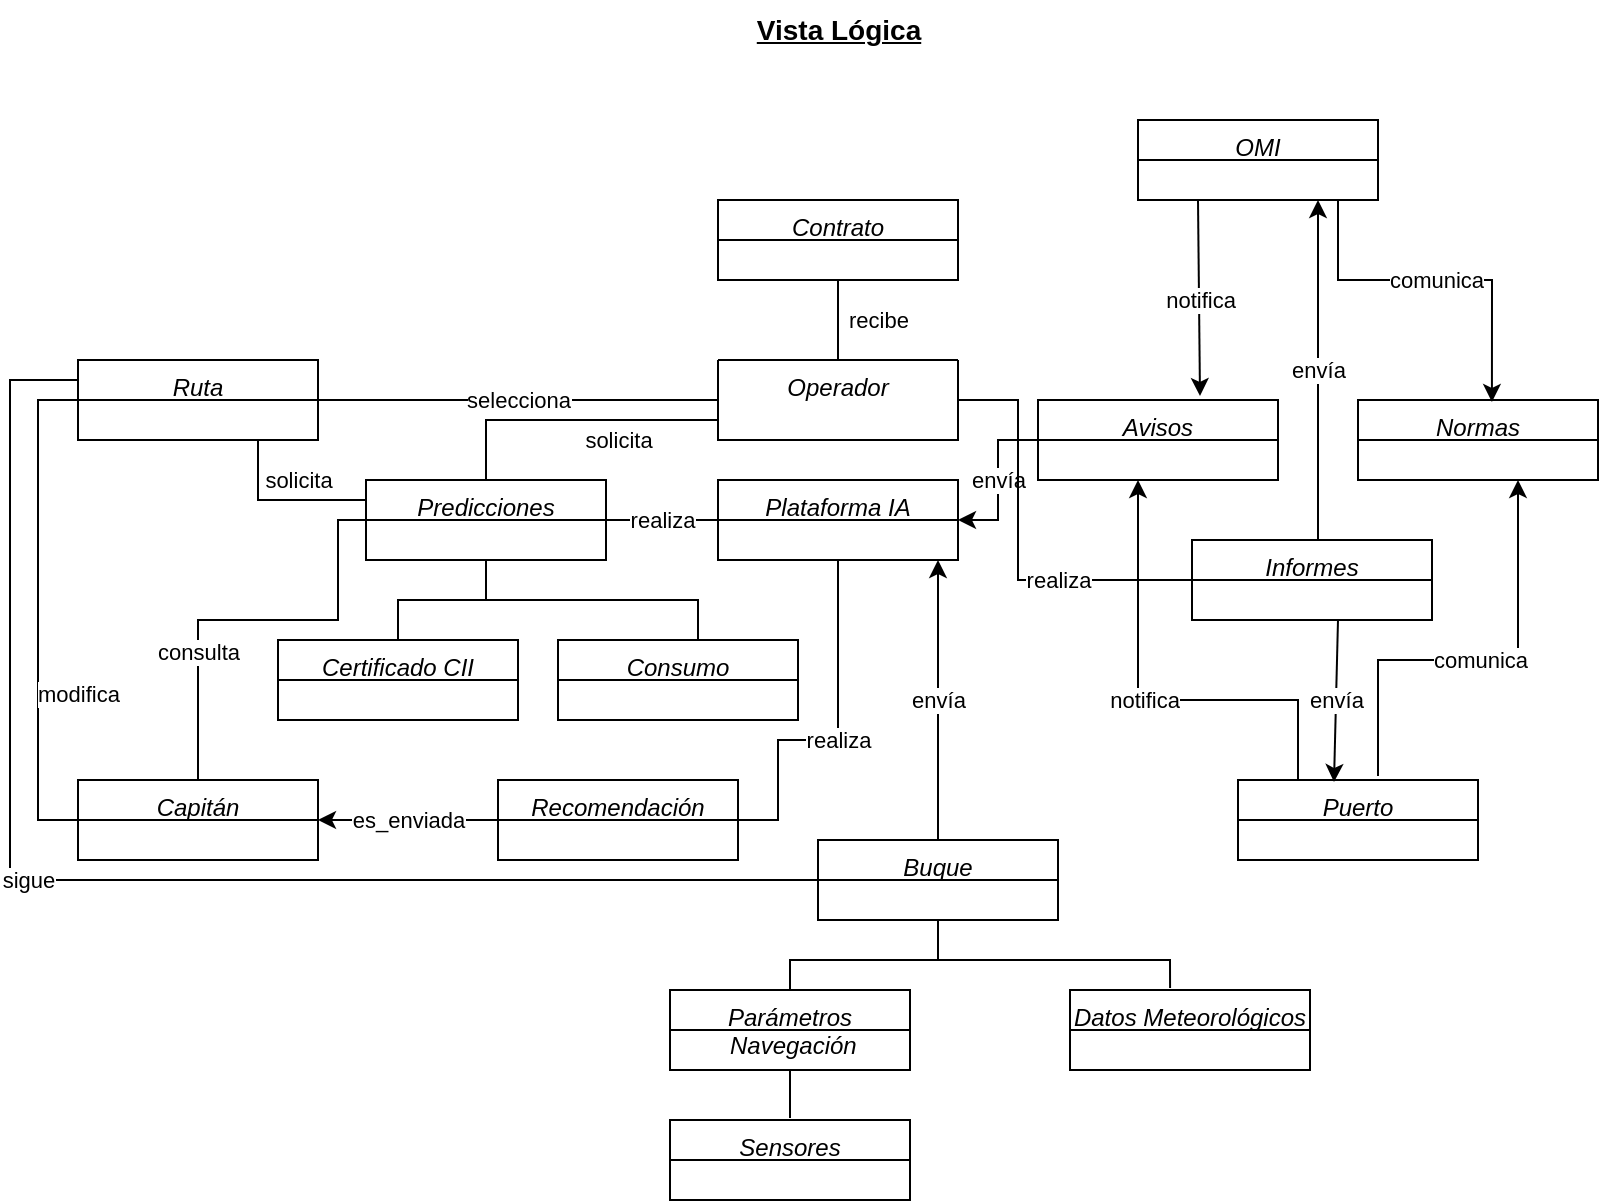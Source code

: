 <mxfile version="24.0.7" type="github">
  <diagram id="C5RBs43oDa-KdzZeNtuy" name="Page-1">
    <mxGraphModel dx="815" dy="374" grid="1" gridSize="10" guides="1" tooltips="1" connect="1" arrows="1" fold="1" page="1" pageScale="1" pageWidth="827" pageHeight="1169" math="0" shadow="0">
      <root>
        <mxCell id="WIyWlLk6GJQsqaUBKTNV-0" />
        <mxCell id="WIyWlLk6GJQsqaUBKTNV-1" parent="WIyWlLk6GJQsqaUBKTNV-0" />
        <mxCell id="k1JTzWz1iNWPsdnIn42j-59" value="&lt;font style=&quot;font-size: 14px;&quot;&gt;Vista Lógica&lt;/font&gt;" style="text;html=1;align=center;verticalAlign=middle;resizable=0;points=[];autosize=1;strokeColor=none;fillColor=none;fontStyle=5" vertex="1" parent="WIyWlLk6GJQsqaUBKTNV-1">
          <mxGeometry x="374" y="90" width="100" height="30" as="geometry" />
        </mxCell>
        <mxCell id="k1JTzWz1iNWPsdnIn42j-0" value="Contrato" style="swimlane;fontStyle=2;align=center;verticalAlign=top;childLayout=stackLayout;horizontal=1;startSize=20;horizontalStack=0;resizeParent=1;resizeLast=0;collapsible=1;marginBottom=0;rounded=0;shadow=0;strokeWidth=1;" vertex="1" parent="WIyWlLk6GJQsqaUBKTNV-1">
          <mxGeometry x="364" y="190" width="120" height="40" as="geometry">
            <mxRectangle x="230" y="140" width="160" height="26" as="alternateBounds" />
          </mxGeometry>
        </mxCell>
        <mxCell id="k1JTzWz1iNWPsdnIn42j-6" value="OMI" style="swimlane;fontStyle=2;align=center;verticalAlign=top;childLayout=stackLayout;horizontal=1;startSize=20;horizontalStack=0;resizeParent=1;resizeLast=0;collapsible=1;marginBottom=0;rounded=0;shadow=0;strokeWidth=1;" vertex="1" parent="WIyWlLk6GJQsqaUBKTNV-1">
          <mxGeometry x="574" y="150" width="120" height="40" as="geometry">
            <mxRectangle x="230" y="140" width="160" height="26" as="alternateBounds" />
          </mxGeometry>
        </mxCell>
        <mxCell id="zkfFHV4jXpPFQw0GAbJ--0" value="Capitán" style="swimlane;fontStyle=2;align=center;verticalAlign=top;childLayout=stackLayout;horizontal=1;startSize=20;horizontalStack=0;resizeParent=1;resizeLast=0;collapsible=1;marginBottom=0;rounded=0;shadow=0;strokeWidth=1;" parent="WIyWlLk6GJQsqaUBKTNV-1" vertex="1">
          <mxGeometry x="44" y="480" width="120" height="40" as="geometry">
            <mxRectangle x="230" y="140" width="160" height="26" as="alternateBounds" />
          </mxGeometry>
        </mxCell>
        <mxCell id="k1JTzWz1iNWPsdnIn42j-1" value="Buque" style="swimlane;fontStyle=2;align=center;verticalAlign=top;childLayout=stackLayout;horizontal=1;startSize=20;horizontalStack=0;resizeParent=1;resizeLast=0;collapsible=1;marginBottom=0;rounded=0;shadow=0;strokeWidth=1;" vertex="1" parent="WIyWlLk6GJQsqaUBKTNV-1">
          <mxGeometry x="414" y="510" width="120" height="40" as="geometry">
            <mxRectangle x="230" y="140" width="160" height="26" as="alternateBounds" />
          </mxGeometry>
        </mxCell>
        <mxCell id="k1JTzWz1iNWPsdnIn42j-2" value="Parámetros&#xa; Navegación" style="swimlane;fontStyle=2;align=center;verticalAlign=top;childLayout=stackLayout;horizontal=1;startSize=20;horizontalStack=0;resizeParent=1;resizeLast=0;collapsible=1;marginBottom=0;rounded=0;shadow=0;strokeWidth=1;" vertex="1" parent="WIyWlLk6GJQsqaUBKTNV-1">
          <mxGeometry x="340" y="585" width="120" height="40" as="geometry">
            <mxRectangle x="230" y="140" width="160" height="26" as="alternateBounds" />
          </mxGeometry>
        </mxCell>
        <mxCell id="k1JTzWz1iNWPsdnIn42j-3" value="Certificado CII" style="swimlane;fontStyle=2;align=center;verticalAlign=top;childLayout=stackLayout;horizontal=1;startSize=20;horizontalStack=0;resizeParent=1;resizeLast=0;collapsible=1;marginBottom=0;rounded=0;shadow=0;strokeWidth=1;" vertex="1" parent="WIyWlLk6GJQsqaUBKTNV-1">
          <mxGeometry x="144" y="410" width="120" height="40" as="geometry">
            <mxRectangle x="230" y="140" width="160" height="26" as="alternateBounds" />
          </mxGeometry>
        </mxCell>
        <mxCell id="k1JTzWz1iNWPsdnIn42j-4" value="Ruta" style="swimlane;fontStyle=2;align=center;verticalAlign=top;childLayout=stackLayout;horizontal=1;startSize=20;horizontalStack=0;resizeParent=1;resizeLast=0;collapsible=1;marginBottom=0;rounded=0;shadow=0;strokeWidth=1;" vertex="1" parent="WIyWlLk6GJQsqaUBKTNV-1">
          <mxGeometry x="44" y="270" width="120" height="40" as="geometry">
            <mxRectangle x="230" y="140" width="160" height="26" as="alternateBounds" />
          </mxGeometry>
        </mxCell>
        <mxCell id="k1JTzWz1iNWPsdnIn42j-5" value="Consumo" style="swimlane;fontStyle=2;align=center;verticalAlign=top;childLayout=stackLayout;horizontal=1;startSize=20;horizontalStack=0;resizeParent=1;resizeLast=0;collapsible=1;marginBottom=0;rounded=0;shadow=0;strokeWidth=1;" vertex="1" parent="WIyWlLk6GJQsqaUBKTNV-1">
          <mxGeometry x="284" y="410" width="120" height="40" as="geometry">
            <mxRectangle x="230" y="140" width="160" height="26" as="alternateBounds" />
          </mxGeometry>
        </mxCell>
        <mxCell id="k1JTzWz1iNWPsdnIn42j-7" value="Puerto" style="swimlane;fontStyle=2;align=center;verticalAlign=top;childLayout=stackLayout;horizontal=1;startSize=20;horizontalStack=0;resizeParent=1;resizeLast=0;collapsible=1;marginBottom=0;rounded=0;shadow=0;strokeWidth=1;" vertex="1" parent="WIyWlLk6GJQsqaUBKTNV-1">
          <mxGeometry x="624" y="480" width="120" height="40" as="geometry">
            <mxRectangle x="230" y="140" width="160" height="26" as="alternateBounds" />
          </mxGeometry>
        </mxCell>
        <mxCell id="k1JTzWz1iNWPsdnIn42j-8" value="Plataforma IA" style="swimlane;fontStyle=2;align=center;verticalAlign=top;childLayout=stackLayout;horizontal=1;startSize=20;horizontalStack=0;resizeParent=1;resizeLast=0;collapsible=1;marginBottom=0;rounded=0;shadow=0;strokeWidth=1;" vertex="1" parent="WIyWlLk6GJQsqaUBKTNV-1">
          <mxGeometry x="364" y="330" width="120" height="40" as="geometry">
            <mxRectangle x="230" y="140" width="160" height="26" as="alternateBounds" />
          </mxGeometry>
        </mxCell>
        <mxCell id="k1JTzWz1iNWPsdnIn42j-9" value="Normas" style="swimlane;fontStyle=2;align=center;verticalAlign=top;childLayout=stackLayout;horizontal=1;startSize=20;horizontalStack=0;resizeParent=1;resizeLast=0;collapsible=1;marginBottom=0;rounded=0;shadow=0;strokeWidth=1;" vertex="1" parent="WIyWlLk6GJQsqaUBKTNV-1">
          <mxGeometry x="684" y="290" width="120" height="40" as="geometry">
            <mxRectangle x="230" y="140" width="160" height="26" as="alternateBounds" />
          </mxGeometry>
        </mxCell>
        <mxCell id="k1JTzWz1iNWPsdnIn42j-10" value="Avisos" style="swimlane;fontStyle=2;align=center;verticalAlign=top;childLayout=stackLayout;horizontal=1;startSize=20;horizontalStack=0;resizeParent=1;resizeLast=0;collapsible=1;marginBottom=0;rounded=0;shadow=0;strokeWidth=1;" vertex="1" parent="WIyWlLk6GJQsqaUBKTNV-1">
          <mxGeometry x="524" y="290" width="120" height="40" as="geometry">
            <mxRectangle x="230" y="140" width="160" height="26" as="alternateBounds" />
          </mxGeometry>
        </mxCell>
        <mxCell id="k1JTzWz1iNWPsdnIn42j-12" value="Informes" style="swimlane;fontStyle=2;align=center;verticalAlign=top;childLayout=stackLayout;horizontal=1;startSize=20;horizontalStack=0;resizeParent=1;resizeLast=0;collapsible=1;marginBottom=0;rounded=0;shadow=0;strokeWidth=1;" vertex="1" parent="WIyWlLk6GJQsqaUBKTNV-1">
          <mxGeometry x="601" y="360" width="120" height="40" as="geometry">
            <mxRectangle x="230" y="140" width="160" height="26" as="alternateBounds" />
          </mxGeometry>
        </mxCell>
        <mxCell id="k1JTzWz1iNWPsdnIn42j-13" value="Operador" style="swimlane;fontStyle=2;align=center;verticalAlign=top;childLayout=stackLayout;horizontal=1;startSize=0;horizontalStack=0;resizeParent=1;resizeLast=0;collapsible=1;marginBottom=0;rounded=0;shadow=0;strokeWidth=1;" vertex="1" parent="WIyWlLk6GJQsqaUBKTNV-1">
          <mxGeometry x="364" y="270" width="120" height="40" as="geometry">
            <mxRectangle x="230" y="140" width="160" height="26" as="alternateBounds" />
          </mxGeometry>
        </mxCell>
        <mxCell id="k1JTzWz1iNWPsdnIn42j-18" value="recibe" style="endArrow=none;html=1;rounded=0;exitX=0.5;exitY=0;exitDx=0;exitDy=0;entryX=0.5;entryY=1;entryDx=0;entryDy=0;" edge="1" parent="WIyWlLk6GJQsqaUBKTNV-1" source="k1JTzWz1iNWPsdnIn42j-13" target="k1JTzWz1iNWPsdnIn42j-0">
          <mxGeometry y="-20" width="50" height="50" relative="1" as="geometry">
            <mxPoint x="404" y="400" as="sourcePoint" />
            <mxPoint x="404" y="240" as="targetPoint" />
            <Array as="points" />
            <mxPoint as="offset" />
          </mxGeometry>
        </mxCell>
        <mxCell id="k1JTzWz1iNWPsdnIn42j-19" value="selecciona" style="endArrow=none;html=1;rounded=0;exitX=0;exitY=0.5;exitDx=0;exitDy=0;entryX=1;entryY=0.5;entryDx=0;entryDy=0;" edge="1" parent="WIyWlLk6GJQsqaUBKTNV-1" source="k1JTzWz1iNWPsdnIn42j-13" target="k1JTzWz1iNWPsdnIn42j-4">
          <mxGeometry width="50" height="50" relative="1" as="geometry">
            <mxPoint x="404" y="280" as="sourcePoint" />
            <mxPoint x="404" y="240" as="targetPoint" />
            <Array as="points" />
          </mxGeometry>
        </mxCell>
        <mxCell id="k1JTzWz1iNWPsdnIn42j-20" value="" style="endArrow=none;html=1;rounded=0;entryX=0;entryY=0.25;entryDx=0;entryDy=0;" edge="1" parent="WIyWlLk6GJQsqaUBKTNV-1" source="k1JTzWz1iNWPsdnIn42j-1" target="k1JTzWz1iNWPsdnIn42j-4">
          <mxGeometry width="50" height="50" relative="1" as="geometry">
            <mxPoint x="404" y="400" as="sourcePoint" />
            <mxPoint x="454" y="350" as="targetPoint" />
            <Array as="points">
              <mxPoint x="10" y="530" />
              <mxPoint x="10" y="280" />
            </Array>
          </mxGeometry>
        </mxCell>
        <mxCell id="k1JTzWz1iNWPsdnIn42j-21" value="sigue" style="edgeLabel;html=1;align=center;verticalAlign=middle;resizable=0;points=[];" vertex="1" connectable="0" parent="k1JTzWz1iNWPsdnIn42j-20">
          <mxGeometry x="0.15" relative="1" as="geometry">
            <mxPoint as="offset" />
          </mxGeometry>
        </mxCell>
        <mxCell id="k1JTzWz1iNWPsdnIn42j-24" value="" style="endArrow=none;html=1;rounded=0;entryX=0.75;entryY=1;entryDx=0;entryDy=0;exitX=0;exitY=0.25;exitDx=0;exitDy=0;" edge="1" parent="WIyWlLk6GJQsqaUBKTNV-1" source="k1JTzWz1iNWPsdnIn42j-26" target="k1JTzWz1iNWPsdnIn42j-4">
          <mxGeometry width="50" height="50" relative="1" as="geometry">
            <mxPoint x="188" y="350" as="sourcePoint" />
            <mxPoint x="134" y="320" as="targetPoint" />
            <Array as="points">
              <mxPoint x="134" y="340" />
            </Array>
          </mxGeometry>
        </mxCell>
        <mxCell id="k1JTzWz1iNWPsdnIn42j-25" value="solicita" style="edgeLabel;html=1;align=center;verticalAlign=middle;resizable=0;points=[];" vertex="1" connectable="0" parent="k1JTzWz1iNWPsdnIn42j-24">
          <mxGeometry x="0.15" relative="1" as="geometry">
            <mxPoint x="14" y="-10" as="offset" />
          </mxGeometry>
        </mxCell>
        <mxCell id="k1JTzWz1iNWPsdnIn42j-26" value="Predicciones" style="swimlane;fontStyle=2;align=center;verticalAlign=top;childLayout=stackLayout;horizontal=1;startSize=20;horizontalStack=0;resizeParent=1;resizeLast=0;collapsible=1;marginBottom=0;rounded=0;shadow=0;strokeWidth=1;" vertex="1" parent="WIyWlLk6GJQsqaUBKTNV-1">
          <mxGeometry x="188" y="330" width="120" height="40" as="geometry">
            <mxRectangle x="230" y="140" width="160" height="26" as="alternateBounds" />
          </mxGeometry>
        </mxCell>
        <mxCell id="k1JTzWz1iNWPsdnIn42j-28" value="" style="endArrow=none;html=1;rounded=0;exitX=0.5;exitY=0;exitDx=0;exitDy=0;entryX=0.5;entryY=1;entryDx=0;entryDy=0;" edge="1" parent="WIyWlLk6GJQsqaUBKTNV-1" source="k1JTzWz1iNWPsdnIn42j-3" target="k1JTzWz1iNWPsdnIn42j-26">
          <mxGeometry width="50" height="50" relative="1" as="geometry">
            <mxPoint x="404" y="400" as="sourcePoint" />
            <mxPoint x="454" y="350" as="targetPoint" />
            <Array as="points">
              <mxPoint x="204" y="390" />
              <mxPoint x="248" y="390" />
            </Array>
          </mxGeometry>
        </mxCell>
        <mxCell id="k1JTzWz1iNWPsdnIn42j-30" value="" style="endArrow=none;html=1;rounded=0;entryX=0.5;entryY=1;entryDx=0;entryDy=0;" edge="1" parent="WIyWlLk6GJQsqaUBKTNV-1" target="k1JTzWz1iNWPsdnIn42j-26">
          <mxGeometry width="50" height="50" relative="1" as="geometry">
            <mxPoint x="354" y="410" as="sourcePoint" />
            <mxPoint x="258" y="380" as="targetPoint" />
            <Array as="points">
              <mxPoint x="354" y="390" />
              <mxPoint x="248" y="390" />
            </Array>
          </mxGeometry>
        </mxCell>
        <mxCell id="k1JTzWz1iNWPsdnIn42j-34" value="realiza" style="endArrow=none;html=1;rounded=0;exitX=0;exitY=0.5;exitDx=0;exitDy=0;entryX=1;entryY=0.5;entryDx=0;entryDy=0;" edge="1" parent="WIyWlLk6GJQsqaUBKTNV-1" source="k1JTzWz1iNWPsdnIn42j-8" target="k1JTzWz1iNWPsdnIn42j-26">
          <mxGeometry width="50" height="50" relative="1" as="geometry">
            <mxPoint x="374" y="300" as="sourcePoint" />
            <mxPoint x="174" y="300" as="targetPoint" />
            <Array as="points" />
            <mxPoint as="offset" />
          </mxGeometry>
        </mxCell>
        <mxCell id="k1JTzWz1iNWPsdnIn42j-39" value="consulta" style="endArrow=none;html=1;rounded=0;entryX=0;entryY=0.5;entryDx=0;entryDy=0;" edge="1" parent="WIyWlLk6GJQsqaUBKTNV-1" source="zkfFHV4jXpPFQw0GAbJ--0" target="k1JTzWz1iNWPsdnIn42j-26">
          <mxGeometry x="-0.4" width="50" height="50" relative="1" as="geometry">
            <mxPoint x="84" y="470" as="sourcePoint" />
            <mxPoint x="174" y="350" as="targetPoint" />
            <Array as="points">
              <mxPoint x="104" y="400" />
              <mxPoint x="174" y="400" />
              <mxPoint x="174" y="350" />
            </Array>
            <mxPoint as="offset" />
          </mxGeometry>
        </mxCell>
        <mxCell id="k1JTzWz1iNWPsdnIn42j-40" value="" style="endArrow=none;html=1;rounded=0;entryX=0;entryY=0.75;entryDx=0;entryDy=0;exitX=0.5;exitY=0;exitDx=0;exitDy=0;" edge="1" parent="WIyWlLk6GJQsqaUBKTNV-1" source="k1JTzWz1iNWPsdnIn42j-26" target="k1JTzWz1iNWPsdnIn42j-13">
          <mxGeometry width="50" height="50" relative="1" as="geometry">
            <mxPoint x="198" y="350" as="sourcePoint" />
            <mxPoint x="144" y="320" as="targetPoint" />
            <Array as="points">
              <mxPoint x="248" y="300" />
            </Array>
          </mxGeometry>
        </mxCell>
        <mxCell id="k1JTzWz1iNWPsdnIn42j-41" value="solicita" style="edgeLabel;html=1;align=center;verticalAlign=middle;resizable=0;points=[];" vertex="1" connectable="0" parent="k1JTzWz1iNWPsdnIn42j-40">
          <mxGeometry x="0.15" relative="1" as="geometry">
            <mxPoint x="12" y="10" as="offset" />
          </mxGeometry>
        </mxCell>
        <mxCell id="k1JTzWz1iNWPsdnIn42j-42" value="Recomendación" style="swimlane;fontStyle=2;align=center;verticalAlign=top;childLayout=stackLayout;horizontal=1;startSize=20;horizontalStack=0;resizeParent=1;resizeLast=0;collapsible=1;marginBottom=0;rounded=0;shadow=0;strokeWidth=1;" vertex="1" parent="WIyWlLk6GJQsqaUBKTNV-1">
          <mxGeometry x="254" y="480" width="120" height="40" as="geometry">
            <mxRectangle x="230" y="140" width="160" height="26" as="alternateBounds" />
          </mxGeometry>
        </mxCell>
        <mxCell id="k1JTzWz1iNWPsdnIn42j-44" value="es_enviada" style="endArrow=classic;html=1;rounded=0;entryX=1;entryY=0.5;entryDx=0;entryDy=0;exitX=0;exitY=0.5;exitDx=0;exitDy=0;" edge="1" parent="WIyWlLk6GJQsqaUBKTNV-1" source="k1JTzWz1iNWPsdnIn42j-42" target="zkfFHV4jXpPFQw0GAbJ--0">
          <mxGeometry width="50" height="50" relative="1" as="geometry">
            <mxPoint x="404" y="380" as="sourcePoint" />
            <mxPoint x="454" y="330" as="targetPoint" />
            <Array as="points" />
          </mxGeometry>
        </mxCell>
        <mxCell id="k1JTzWz1iNWPsdnIn42j-45" value="realiza" style="endArrow=none;html=1;rounded=0;exitX=0.5;exitY=1;exitDx=0;exitDy=0;entryX=1;entryY=0.5;entryDx=0;entryDy=0;" edge="1" parent="WIyWlLk6GJQsqaUBKTNV-1" source="k1JTzWz1iNWPsdnIn42j-8" target="k1JTzWz1iNWPsdnIn42j-42">
          <mxGeometry width="50" height="50" relative="1" as="geometry">
            <mxPoint x="374" y="360" as="sourcePoint" />
            <mxPoint x="318" y="360" as="targetPoint" />
            <Array as="points">
              <mxPoint x="424" y="410" />
              <mxPoint x="424" y="460" />
              <mxPoint x="394" y="460" />
              <mxPoint x="394" y="500" />
            </Array>
            <mxPoint as="offset" />
          </mxGeometry>
        </mxCell>
        <mxCell id="k1JTzWz1iNWPsdnIn42j-47" value="envía" style="endArrow=classic;html=1;rounded=0;exitX=0.5;exitY=0;exitDx=0;exitDy=0;" edge="1" parent="WIyWlLk6GJQsqaUBKTNV-1" source="k1JTzWz1iNWPsdnIn42j-1">
          <mxGeometry width="50" height="50" relative="1" as="geometry">
            <mxPoint x="404" y="380" as="sourcePoint" />
            <mxPoint x="474" y="370" as="targetPoint" />
          </mxGeometry>
        </mxCell>
        <mxCell id="k1JTzWz1iNWPsdnIn42j-48" value="modifica" style="endArrow=none;html=1;rounded=0;exitX=0;exitY=0.5;exitDx=0;exitDy=0;entryX=0;entryY=0.5;entryDx=0;entryDy=0;" edge="1" parent="WIyWlLk6GJQsqaUBKTNV-1" source="zkfFHV4jXpPFQw0GAbJ--0" target="k1JTzWz1iNWPsdnIn42j-4">
          <mxGeometry x="-0.333" y="-20" width="50" height="50" relative="1" as="geometry">
            <mxPoint x="34" y="500" as="sourcePoint" />
            <mxPoint x="34" y="290" as="targetPoint" />
            <Array as="points">
              <mxPoint x="24" y="500" />
              <mxPoint x="24" y="440" />
              <mxPoint x="24" y="400" />
              <mxPoint x="24" y="290" />
            </Array>
            <mxPoint as="offset" />
          </mxGeometry>
        </mxCell>
        <mxCell id="k1JTzWz1iNWPsdnIn42j-50" value="envía" style="endArrow=classic;html=1;rounded=0;exitX=0;exitY=0.5;exitDx=0;exitDy=0;entryX=1;entryY=0.5;entryDx=0;entryDy=0;" edge="1" parent="WIyWlLk6GJQsqaUBKTNV-1" source="k1JTzWz1iNWPsdnIn42j-10" target="k1JTzWz1iNWPsdnIn42j-8">
          <mxGeometry width="50" height="50" relative="1" as="geometry">
            <mxPoint x="484" y="490" as="sourcePoint" />
            <mxPoint x="484" y="380" as="targetPoint" />
            <Array as="points">
              <mxPoint x="504" y="310" />
              <mxPoint x="504" y="350" />
            </Array>
          </mxGeometry>
        </mxCell>
        <mxCell id="k1JTzWz1iNWPsdnIn42j-51" value="comunica" style="endArrow=classic;html=1;rounded=0;entryX=0.558;entryY=0.025;entryDx=0;entryDy=0;entryPerimeter=0;" edge="1" parent="WIyWlLk6GJQsqaUBKTNV-1" target="k1JTzWz1iNWPsdnIn42j-9">
          <mxGeometry width="50" height="50" relative="1" as="geometry">
            <mxPoint x="674" y="190" as="sourcePoint" />
            <mxPoint x="494" y="360" as="targetPoint" />
            <Array as="points">
              <mxPoint x="674" y="230" />
              <mxPoint x="751" y="230" />
            </Array>
          </mxGeometry>
        </mxCell>
        <mxCell id="k1JTzWz1iNWPsdnIn42j-52" value="notifica" style="endArrow=classic;html=1;rounded=0;entryX=0.675;entryY=-0.05;entryDx=0;entryDy=0;exitX=0.25;exitY=1;exitDx=0;exitDy=0;entryPerimeter=0;" edge="1" parent="WIyWlLk6GJQsqaUBKTNV-1" source="k1JTzWz1iNWPsdnIn42j-6" target="k1JTzWz1iNWPsdnIn42j-10">
          <mxGeometry x="0.021" width="50" height="50" relative="1" as="geometry">
            <mxPoint x="584" y="190" as="sourcePoint" />
            <mxPoint x="761" y="301" as="targetPoint" />
            <mxPoint as="offset" />
          </mxGeometry>
        </mxCell>
        <mxCell id="k1JTzWz1iNWPsdnIn42j-53" value="comunica" style="endArrow=classic;html=1;rounded=0;" edge="1" parent="WIyWlLk6GJQsqaUBKTNV-1">
          <mxGeometry width="50" height="50" relative="1" as="geometry">
            <mxPoint x="694" y="478" as="sourcePoint" />
            <mxPoint x="764" y="330" as="targetPoint" />
            <Array as="points">
              <mxPoint x="694" y="420" />
              <mxPoint x="764" y="420" />
            </Array>
          </mxGeometry>
        </mxCell>
        <mxCell id="k1JTzWz1iNWPsdnIn42j-54" value="notifica" style="endArrow=classic;html=1;rounded=0;exitX=0.25;exitY=0;exitDx=0;exitDy=0;" edge="1" parent="WIyWlLk6GJQsqaUBKTNV-1" source="k1JTzWz1iNWPsdnIn42j-7">
          <mxGeometry x="0.021" width="50" height="50" relative="1" as="geometry">
            <mxPoint x="614" y="200" as="sourcePoint" />
            <mxPoint x="574" y="330" as="targetPoint" />
            <Array as="points">
              <mxPoint x="654" y="440" />
              <mxPoint x="574" y="440" />
            </Array>
            <mxPoint as="offset" />
          </mxGeometry>
        </mxCell>
        <mxCell id="k1JTzWz1iNWPsdnIn42j-56" value="realiza" style="endArrow=none;html=1;rounded=0;exitX=0;exitY=0.5;exitDx=0;exitDy=0;entryX=1;entryY=0.5;entryDx=0;entryDy=0;" edge="1" parent="WIyWlLk6GJQsqaUBKTNV-1" source="k1JTzWz1iNWPsdnIn42j-12" target="k1JTzWz1iNWPsdnIn42j-13">
          <mxGeometry x="-0.353" width="50" height="50" relative="1" as="geometry">
            <mxPoint x="374" y="360" as="sourcePoint" />
            <mxPoint x="318" y="360" as="targetPoint" />
            <Array as="points">
              <mxPoint x="514" y="380" />
              <mxPoint x="514" y="290" />
            </Array>
            <mxPoint as="offset" />
          </mxGeometry>
        </mxCell>
        <mxCell id="k1JTzWz1iNWPsdnIn42j-57" value="envía" style="endArrow=classic;html=1;rounded=0;entryX=0.75;entryY=1;entryDx=0;entryDy=0;" edge="1" parent="WIyWlLk6GJQsqaUBKTNV-1" target="k1JTzWz1iNWPsdnIn42j-6">
          <mxGeometry width="50" height="50" relative="1" as="geometry">
            <mxPoint x="664" y="360" as="sourcePoint" />
            <mxPoint x="484" y="380" as="targetPoint" />
          </mxGeometry>
        </mxCell>
        <mxCell id="k1JTzWz1iNWPsdnIn42j-58" value="envía" style="endArrow=classic;html=1;rounded=0;entryX=0.4;entryY=0.025;entryDx=0;entryDy=0;entryPerimeter=0;" edge="1" parent="WIyWlLk6GJQsqaUBKTNV-1" target="k1JTzWz1iNWPsdnIn42j-7">
          <mxGeometry width="50" height="50" relative="1" as="geometry">
            <mxPoint x="674" y="400" as="sourcePoint" />
            <mxPoint x="674" y="200" as="targetPoint" />
          </mxGeometry>
        </mxCell>
        <mxCell id="k1JTzWz1iNWPsdnIn42j-102" value="Sensores" style="swimlane;fontStyle=2;align=center;verticalAlign=top;childLayout=stackLayout;horizontal=1;startSize=20;horizontalStack=0;resizeParent=1;resizeLast=0;collapsible=1;marginBottom=0;rounded=0;shadow=0;strokeWidth=1;" vertex="1" parent="WIyWlLk6GJQsqaUBKTNV-1">
          <mxGeometry x="340" y="650" width="120" height="40" as="geometry">
            <mxRectangle x="230" y="140" width="160" height="26" as="alternateBounds" />
          </mxGeometry>
        </mxCell>
        <mxCell id="k1JTzWz1iNWPsdnIn42j-103" value="Datos Meteorológicos" style="swimlane;fontStyle=2;align=center;verticalAlign=top;childLayout=stackLayout;horizontal=1;startSize=20;horizontalStack=0;resizeParent=1;resizeLast=0;collapsible=1;marginBottom=0;rounded=0;shadow=0;strokeWidth=1;" vertex="1" parent="WIyWlLk6GJQsqaUBKTNV-1">
          <mxGeometry x="540" y="585" width="120" height="40" as="geometry">
            <mxRectangle x="230" y="140" width="160" height="26" as="alternateBounds" />
          </mxGeometry>
        </mxCell>
        <mxCell id="k1JTzWz1iNWPsdnIn42j-110" value="" style="endArrow=none;html=1;rounded=0;entryX=0.5;entryY=1;entryDx=0;entryDy=0;" edge="1" parent="WIyWlLk6GJQsqaUBKTNV-1" target="k1JTzWz1iNWPsdnIn42j-2">
          <mxGeometry width="50" height="50" relative="1" as="geometry">
            <mxPoint x="400" y="649" as="sourcePoint" />
            <mxPoint x="420" y="500" as="targetPoint" />
          </mxGeometry>
        </mxCell>
        <mxCell id="k1JTzWz1iNWPsdnIn42j-115" value="" style="endArrow=none;html=1;rounded=0;entryX=0.5;entryY=1;entryDx=0;entryDy=0;exitX=0.417;exitY=-0.025;exitDx=0;exitDy=0;exitPerimeter=0;" edge="1" parent="WIyWlLk6GJQsqaUBKTNV-1" source="k1JTzWz1iNWPsdnIn42j-103">
          <mxGeometry width="50" height="50" relative="1" as="geometry">
            <mxPoint x="590" y="590" as="sourcePoint" />
            <mxPoint x="474" y="550" as="targetPoint" />
            <Array as="points">
              <mxPoint x="590" y="570" />
              <mxPoint x="474" y="570" />
            </Array>
          </mxGeometry>
        </mxCell>
        <mxCell id="k1JTzWz1iNWPsdnIn42j-118" value="" style="endArrow=none;html=1;rounded=0;entryX=0.5;entryY=1;entryDx=0;entryDy=0;exitX=0.5;exitY=0;exitDx=0;exitDy=0;" edge="1" parent="WIyWlLk6GJQsqaUBKTNV-1" source="k1JTzWz1iNWPsdnIn42j-2" target="k1JTzWz1iNWPsdnIn42j-1">
          <mxGeometry width="50" height="50" relative="1" as="geometry">
            <mxPoint x="600" y="594" as="sourcePoint" />
            <mxPoint x="484" y="560" as="targetPoint" />
            <Array as="points">
              <mxPoint x="400" y="570" />
              <mxPoint x="474" y="570" />
            </Array>
          </mxGeometry>
        </mxCell>
      </root>
    </mxGraphModel>
  </diagram>
</mxfile>
